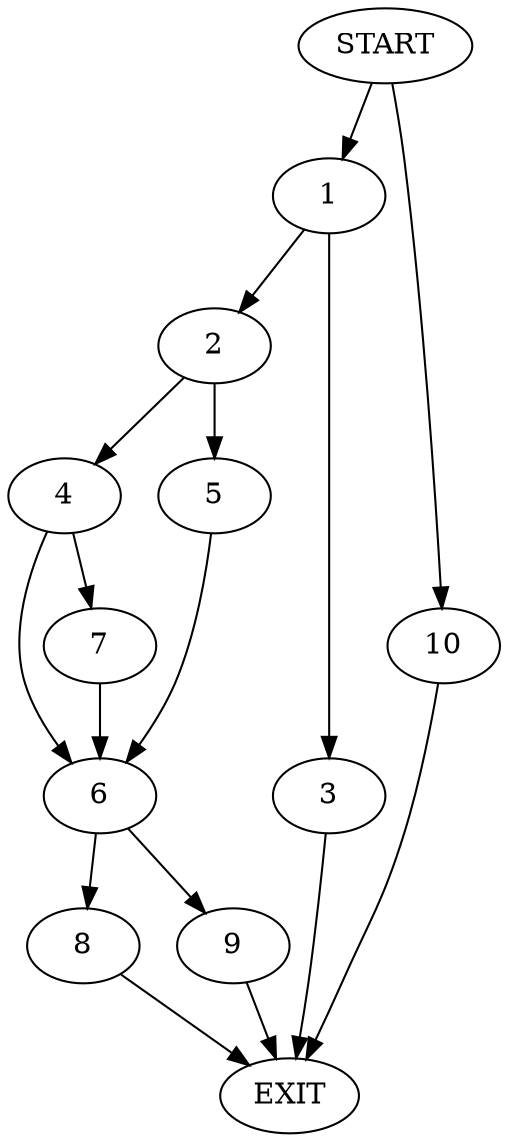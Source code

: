 digraph {
0 [label="START"]
11 [label="EXIT"]
0 -> 1
1 -> 2
1 -> 3
3 -> 11
2 -> 4
2 -> 5
5 -> 6
4 -> 7
4 -> 6
6 -> 8
6 -> 9
7 -> 6
9 -> 11
8 -> 11
0 -> 10
10 -> 11
}

